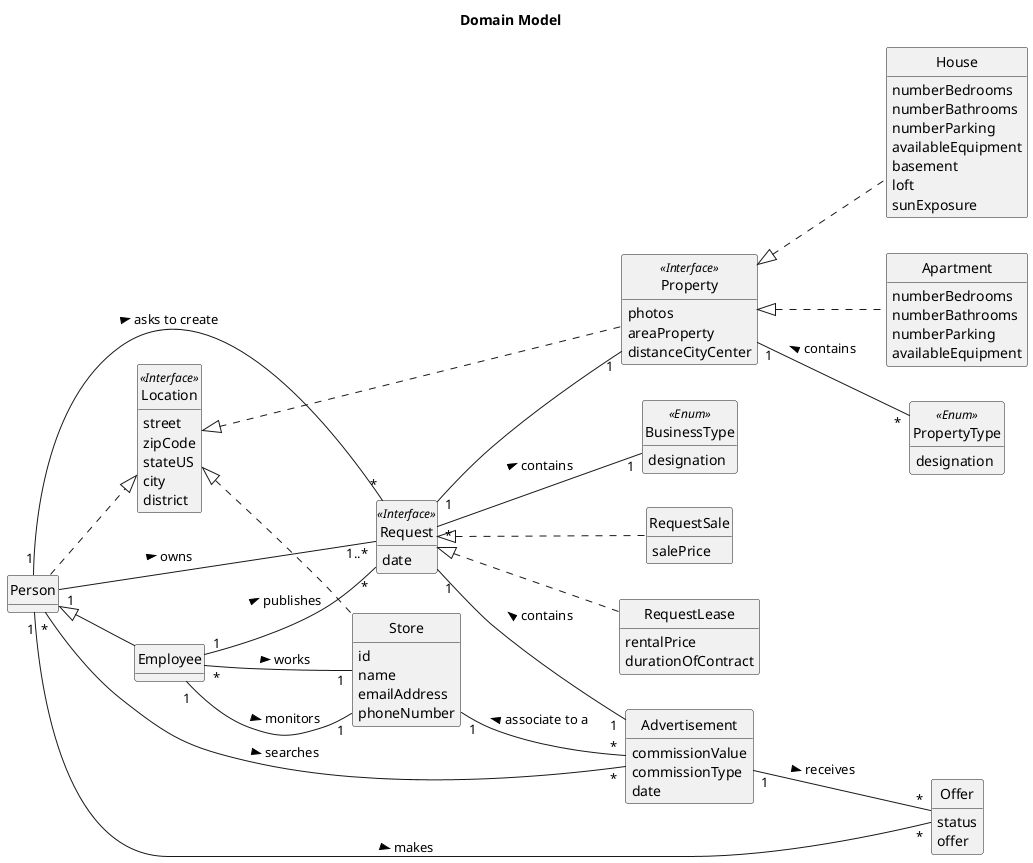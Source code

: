 @startuml
skinparam monochrome true
skinparam packageStyle rectangle
skinparam shadowing false

left to right direction

skinparam classAttributeIconSize 0

hide circle
hide methods

'US018 - Store Manager Analyses deals.

title Domain Model

class Employee{
}


class Advertisement {
    commissionValue
    commissionType
    date
}

class BusinessType <<Enum>>{
    designation
}

class PropertyType <<Enum>>{
    designation
}

class Property <<Interface>>{
    photos
    areaProperty
    distanceCityCenter
}

class House {
    numberBedrooms
    numberBathrooms
    numberParking
    availableEquipment
    basement
    loft
    sunExposure
}

class Apartment{
    numberBedrooms
    numberBathrooms
    numberParking
    availableEquipment
}

class Store{
    id
    name
    emailAddress
    phoneNumber
}

class Location <<Interface>> {
    street
    zipCode
    stateUS
    city
    district
}

class Offer{
    status
    offer
}


class Request<<Interface>>{
    date
}

class RequestSale{
salePrice
}

class RequestLease{
    rentalPrice
    durationOfContract
}



Person <|-- Employee
Person "1" -- "1..*" Request: owns >
Person "1" -- "*" Offer: makes >
Person "*" -- "*" Advertisement: searches >
Person "1" - "*" Request: asks to create >

Employee "1" -- "1" Store:  monitors >
Employee "1" -- "*" Request: publishes >

Location <|.up. Person
Location <|.. Property
Location <|.. Store

Store "1" -- "*" Employee: works <
Store "1" -- "*" Advertisement: associate to a <

Advertisement"1" -- "*" Offer: receives >

Property "1" -- "*" PropertyType: contains <

Request <|.. RequestLease
Request <|.. RequestSale
Request "*" -- "1" BusinessType: contains >
Request "1" -- "1" Property
Request "1" -- "1" Advertisement:contains <

Property <|.down. Apartment
Property <|.down. House
@enduml